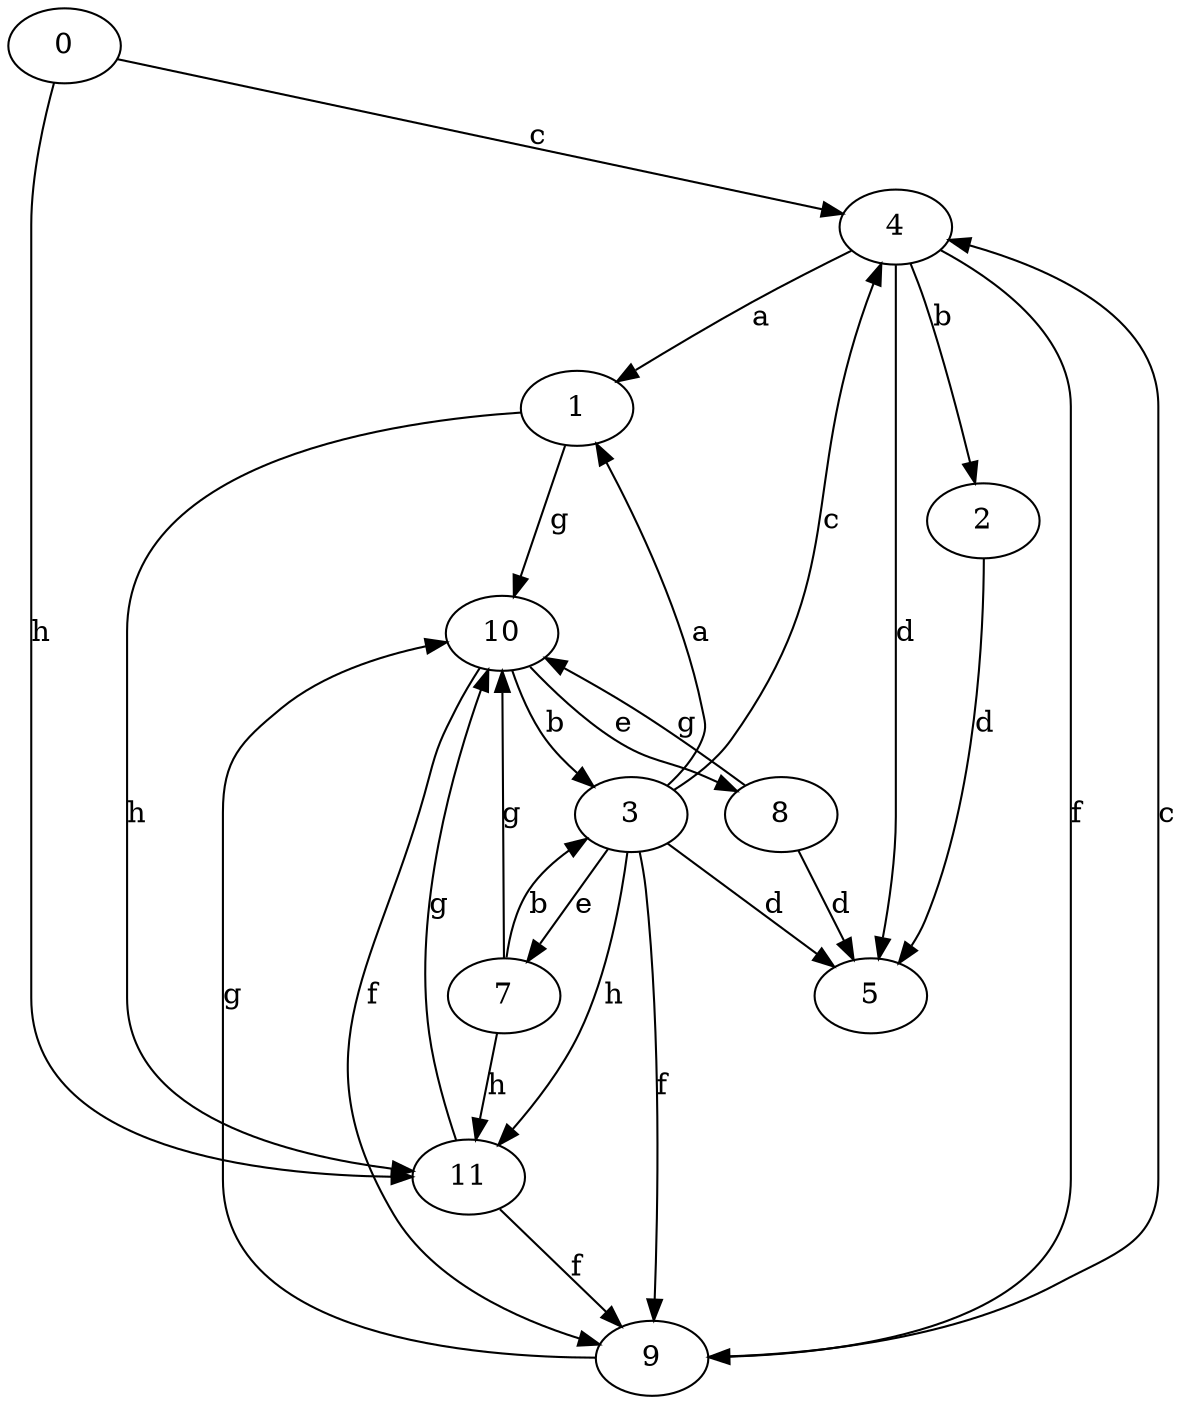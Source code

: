 strict digraph  {
0;
1;
2;
3;
4;
5;
7;
8;
9;
10;
11;
0 -> 4  [label=c];
0 -> 11  [label=h];
1 -> 10  [label=g];
1 -> 11  [label=h];
2 -> 5  [label=d];
3 -> 1  [label=a];
3 -> 4  [label=c];
3 -> 5  [label=d];
3 -> 7  [label=e];
3 -> 9  [label=f];
3 -> 11  [label=h];
4 -> 1  [label=a];
4 -> 2  [label=b];
4 -> 5  [label=d];
4 -> 9  [label=f];
7 -> 3  [label=b];
7 -> 10  [label=g];
7 -> 11  [label=h];
8 -> 5  [label=d];
8 -> 10  [label=g];
9 -> 4  [label=c];
9 -> 10  [label=g];
10 -> 3  [label=b];
10 -> 8  [label=e];
10 -> 9  [label=f];
11 -> 9  [label=f];
11 -> 10  [label=g];
}
